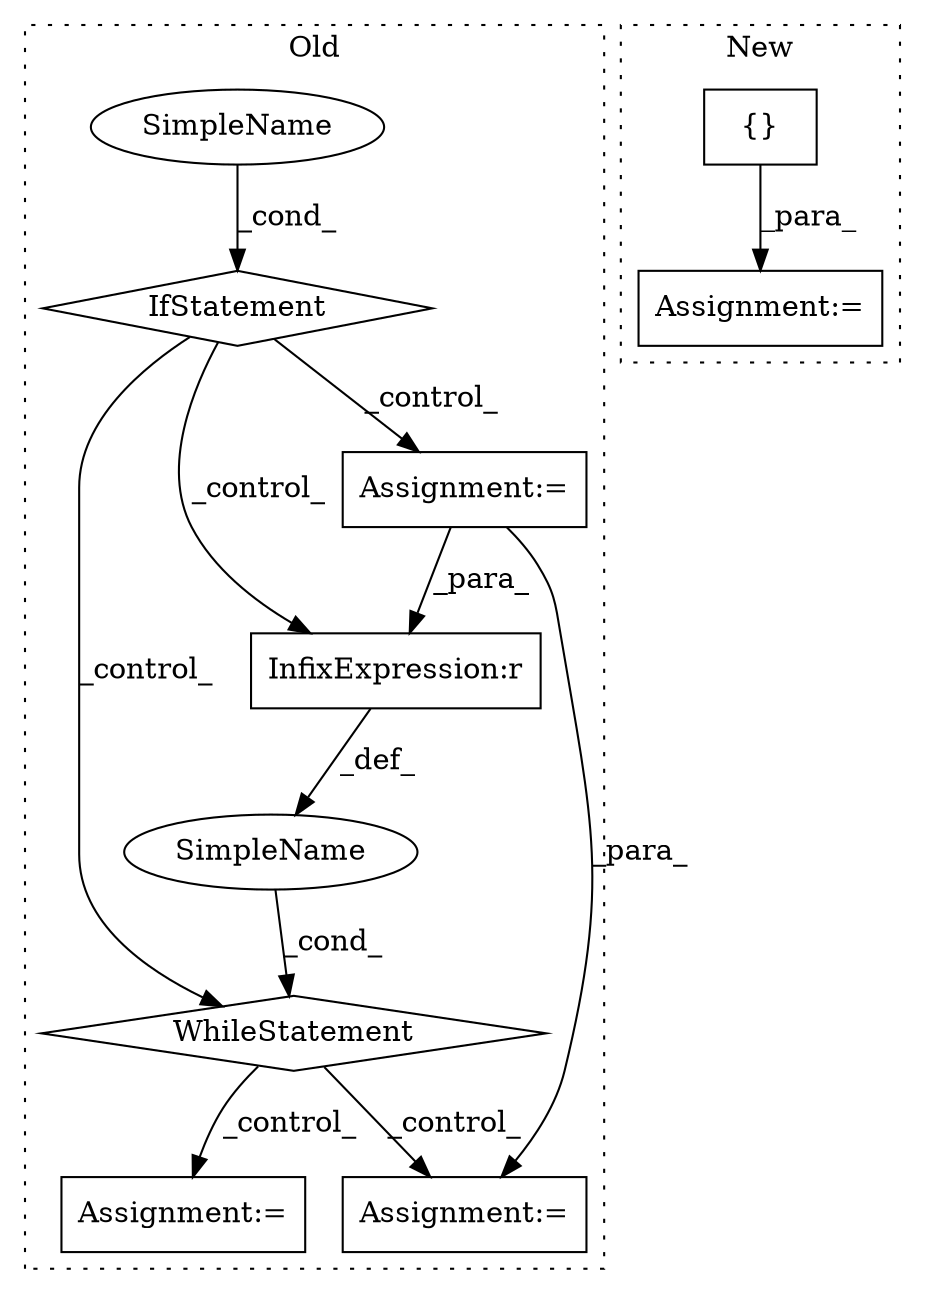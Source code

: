 digraph G {
subgraph cluster0 {
1 [label="WhileStatement" a="61" s="44648,44675" l="7,2" shape="diamond"];
3 [label="Assignment:=" a="7" s="45066" l="1" shape="box"];
5 [label="SimpleName" a="42" s="" l="" shape="ellipse"];
6 [label="InfixExpression:r" a="27" s="44657" l="3" shape="box"];
7 [label="SimpleName" a="42" s="44508" l="12" shape="ellipse"];
8 [label="Assignment:=" a="7" s="44638" l="1" shape="box"];
9 [label="IfStatement" a="25" s="44504,44520" l="4,2" shape="diamond"];
10 [label="Assignment:=" a="7" s="44955" l="2" shape="box"];
label = "Old";
style="dotted";
}
subgraph cluster1 {
2 [label="{}" a="4" s="44788" l="2" shape="box"];
4 [label="Assignment:=" a="7" s="44776" l="1" shape="box"];
label = "New";
style="dotted";
}
1 -> 10 [label="_control_"];
1 -> 3 [label="_control_"];
2 -> 4 [label="_para_"];
5 -> 1 [label="_cond_"];
6 -> 5 [label="_def_"];
7 -> 9 [label="_cond_"];
8 -> 3 [label="_para_"];
8 -> 6 [label="_para_"];
9 -> 6 [label="_control_"];
9 -> 8 [label="_control_"];
9 -> 1 [label="_control_"];
}